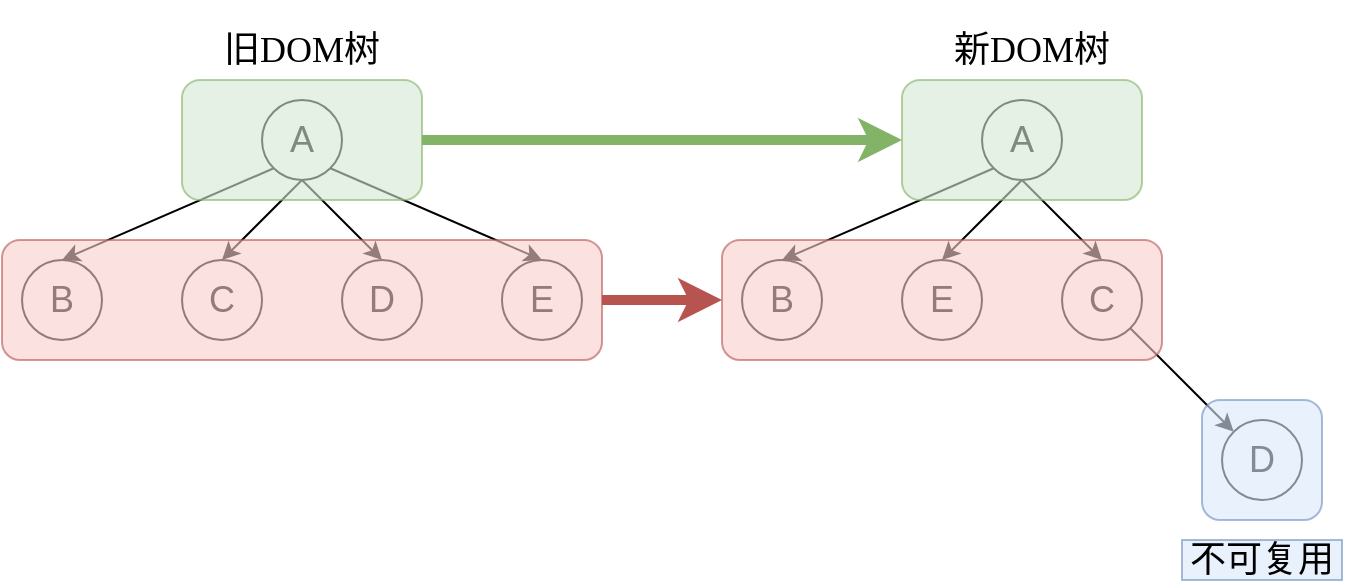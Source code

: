<mxfile version="14.1.2" type="github">
  <diagram id="vv8O67tImIsYpwHOuYqv" name="Page-1">
    <mxGraphModel dx="1550" dy="1949" grid="1" gridSize="10" guides="1" tooltips="1" connect="1" arrows="1" fold="1" page="1" pageScale="1" pageWidth="827" pageHeight="1169" math="0" shadow="0">
      <root>
        <mxCell id="0" />
        <mxCell id="1" parent="0" />
        <mxCell id="V1IsNGdMlHH5mV4LZ8SK-8" style="rounded=0;orthogonalLoop=1;jettySize=auto;html=1;exitX=0;exitY=1;exitDx=0;exitDy=0;entryX=0.5;entryY=0;entryDx=0;entryDy=0;" parent="1" source="V1IsNGdMlHH5mV4LZ8SK-2" target="V1IsNGdMlHH5mV4LZ8SK-4" edge="1">
          <mxGeometry relative="1" as="geometry" />
        </mxCell>
        <mxCell id="V1IsNGdMlHH5mV4LZ8SK-9" style="edgeStyle=none;rounded=0;orthogonalLoop=1;jettySize=auto;html=1;exitX=0.5;exitY=1;exitDx=0;exitDy=0;entryX=0.5;entryY=0;entryDx=0;entryDy=0;" parent="1" source="V1IsNGdMlHH5mV4LZ8SK-2" target="V1IsNGdMlHH5mV4LZ8SK-5" edge="1">
          <mxGeometry relative="1" as="geometry" />
        </mxCell>
        <mxCell id="V1IsNGdMlHH5mV4LZ8SK-10" style="edgeStyle=none;rounded=0;orthogonalLoop=1;jettySize=auto;html=1;exitX=0.5;exitY=1;exitDx=0;exitDy=0;entryX=0.5;entryY=0;entryDx=0;entryDy=0;" parent="1" source="V1IsNGdMlHH5mV4LZ8SK-2" target="V1IsNGdMlHH5mV4LZ8SK-6" edge="1">
          <mxGeometry relative="1" as="geometry" />
        </mxCell>
        <mxCell id="V1IsNGdMlHH5mV4LZ8SK-11" style="edgeStyle=none;rounded=0;orthogonalLoop=1;jettySize=auto;html=1;exitX=1;exitY=1;exitDx=0;exitDy=0;entryX=0.5;entryY=0;entryDx=0;entryDy=0;" parent="1" source="V1IsNGdMlHH5mV4LZ8SK-2" target="V1IsNGdMlHH5mV4LZ8SK-7" edge="1">
          <mxGeometry relative="1" as="geometry" />
        </mxCell>
        <mxCell id="V1IsNGdMlHH5mV4LZ8SK-2" value="&lt;font style=&quot;font-size: 18px&quot;&gt;A&lt;/font&gt;" style="ellipse;whiteSpace=wrap;html=1;aspect=fixed;" parent="1" vertex="1">
          <mxGeometry x="160" y="40" width="40" height="40" as="geometry" />
        </mxCell>
        <mxCell id="V1IsNGdMlHH5mV4LZ8SK-4" value="&lt;font style=&quot;font-size: 18px&quot;&gt;B&lt;/font&gt;" style="ellipse;whiteSpace=wrap;html=1;aspect=fixed;" parent="1" vertex="1">
          <mxGeometry x="40" y="120" width="40" height="40" as="geometry" />
        </mxCell>
        <mxCell id="V1IsNGdMlHH5mV4LZ8SK-5" value="&lt;font style=&quot;font-size: 18px&quot;&gt;C&lt;/font&gt;" style="ellipse;whiteSpace=wrap;html=1;aspect=fixed;" parent="1" vertex="1">
          <mxGeometry x="120" y="120" width="40" height="40" as="geometry" />
        </mxCell>
        <mxCell id="V1IsNGdMlHH5mV4LZ8SK-6" value="&lt;font style=&quot;font-size: 18px&quot;&gt;D&lt;/font&gt;" style="ellipse;whiteSpace=wrap;html=1;aspect=fixed;" parent="1" vertex="1">
          <mxGeometry x="200" y="120" width="40" height="40" as="geometry" />
        </mxCell>
        <mxCell id="V1IsNGdMlHH5mV4LZ8SK-7" value="&lt;font style=&quot;font-size: 18px&quot;&gt;E&lt;/font&gt;" style="ellipse;whiteSpace=wrap;html=1;aspect=fixed;" parent="1" vertex="1">
          <mxGeometry x="280" y="120" width="40" height="40" as="geometry" />
        </mxCell>
        <mxCell id="V1IsNGdMlHH5mV4LZ8SK-12" value="&lt;font face=&quot;Times New Roman&quot; style=&quot;font-size: 18px&quot;&gt;旧DOM树&lt;/font&gt;" style="text;html=1;strokeColor=none;fillColor=none;align=center;verticalAlign=middle;whiteSpace=wrap;rounded=0;" parent="1" vertex="1">
          <mxGeometry x="125" y="-10" width="110" height="50" as="geometry" />
        </mxCell>
        <mxCell id="V1IsNGdMlHH5mV4LZ8SK-13" style="rounded=0;orthogonalLoop=1;jettySize=auto;html=1;exitX=0;exitY=1;exitDx=0;exitDy=0;entryX=0.5;entryY=0;entryDx=0;entryDy=0;" parent="1" source="V1IsNGdMlHH5mV4LZ8SK-17" target="V1IsNGdMlHH5mV4LZ8SK-18" edge="1">
          <mxGeometry relative="1" as="geometry" />
        </mxCell>
        <mxCell id="V1IsNGdMlHH5mV4LZ8SK-14" style="edgeStyle=none;rounded=0;orthogonalLoop=1;jettySize=auto;html=1;exitX=0.5;exitY=1;exitDx=0;exitDy=0;entryX=0.5;entryY=0;entryDx=0;entryDy=0;" parent="1" source="V1IsNGdMlHH5mV4LZ8SK-17" target="V1IsNGdMlHH5mV4LZ8SK-19" edge="1">
          <mxGeometry relative="1" as="geometry" />
        </mxCell>
        <mxCell id="V1IsNGdMlHH5mV4LZ8SK-15" style="edgeStyle=none;rounded=0;orthogonalLoop=1;jettySize=auto;html=1;exitX=0.5;exitY=1;exitDx=0;exitDy=0;entryX=0.5;entryY=0;entryDx=0;entryDy=0;" parent="1" source="V1IsNGdMlHH5mV4LZ8SK-17" target="V1IsNGdMlHH5mV4LZ8SK-20" edge="1">
          <mxGeometry relative="1" as="geometry" />
        </mxCell>
        <mxCell id="V1IsNGdMlHH5mV4LZ8SK-16" style="edgeStyle=none;rounded=0;orthogonalLoop=1;jettySize=auto;html=1;exitX=1;exitY=1;exitDx=0;exitDy=0;entryX=0;entryY=0;entryDx=0;entryDy=0;" parent="1" source="V1IsNGdMlHH5mV4LZ8SK-20" target="V1IsNGdMlHH5mV4LZ8SK-21" edge="1">
          <mxGeometry relative="1" as="geometry" />
        </mxCell>
        <mxCell id="V1IsNGdMlHH5mV4LZ8SK-17" value="&lt;font style=&quot;font-size: 18px&quot;&gt;A&lt;/font&gt;" style="ellipse;whiteSpace=wrap;html=1;aspect=fixed;" parent="1" vertex="1">
          <mxGeometry x="520" y="40" width="40" height="40" as="geometry" />
        </mxCell>
        <mxCell id="V1IsNGdMlHH5mV4LZ8SK-18" value="&lt;font style=&quot;font-size: 18px&quot;&gt;B&lt;/font&gt;" style="ellipse;whiteSpace=wrap;html=1;aspect=fixed;" parent="1" vertex="1">
          <mxGeometry x="400" y="120" width="40" height="40" as="geometry" />
        </mxCell>
        <mxCell id="V1IsNGdMlHH5mV4LZ8SK-19" value="&lt;font style=&quot;font-size: 18px&quot;&gt;E&lt;/font&gt;" style="ellipse;whiteSpace=wrap;html=1;aspect=fixed;" parent="1" vertex="1">
          <mxGeometry x="480" y="120" width="40" height="40" as="geometry" />
        </mxCell>
        <mxCell id="V1IsNGdMlHH5mV4LZ8SK-20" value="&lt;font style=&quot;font-size: 18px&quot;&gt;C&lt;/font&gt;" style="ellipse;whiteSpace=wrap;html=1;aspect=fixed;" parent="1" vertex="1">
          <mxGeometry x="560" y="120" width="40" height="40" as="geometry" />
        </mxCell>
        <mxCell id="V1IsNGdMlHH5mV4LZ8SK-21" value="&lt;font style=&quot;font-size: 18px&quot;&gt;D&lt;/font&gt;" style="ellipse;whiteSpace=wrap;html=1;aspect=fixed;" parent="1" vertex="1">
          <mxGeometry x="640" y="200" width="40" height="40" as="geometry" />
        </mxCell>
        <mxCell id="V1IsNGdMlHH5mV4LZ8SK-22" value="&lt;font face=&quot;Times New Roman&quot; style=&quot;font-size: 18px&quot;&gt;新DOM树&lt;/font&gt;" style="text;html=1;strokeColor=none;fillColor=none;align=center;verticalAlign=middle;whiteSpace=wrap;rounded=0;" parent="1" vertex="1">
          <mxGeometry x="490" y="-10" width="110" height="50" as="geometry" />
        </mxCell>
        <mxCell id="DXlCyL1Qz88-cnKDvmDq-4" style="edgeStyle=orthogonalEdgeStyle;rounded=0;orthogonalLoop=1;jettySize=auto;html=1;exitX=1;exitY=0.5;exitDx=0;exitDy=0;entryX=0;entryY=0.5;entryDx=0;entryDy=0;fillColor=#d5e8d4;strokeColor=#82b366;strokeWidth=5;" edge="1" parent="1" source="DXlCyL1Qz88-cnKDvmDq-2" target="DXlCyL1Qz88-cnKDvmDq-3">
          <mxGeometry relative="1" as="geometry" />
        </mxCell>
        <mxCell id="DXlCyL1Qz88-cnKDvmDq-2" value="" style="rounded=1;whiteSpace=wrap;html=1;fillColor=#d5e8d4;strokeColor=#82b366;opacity=60;" vertex="1" parent="1">
          <mxGeometry x="120" y="30" width="120" height="60" as="geometry" />
        </mxCell>
        <mxCell id="DXlCyL1Qz88-cnKDvmDq-3" value="" style="rounded=1;whiteSpace=wrap;html=1;fillColor=#d5e8d4;strokeColor=#82b366;opacity=60;" vertex="1" parent="1">
          <mxGeometry x="480" y="30" width="120" height="60" as="geometry" />
        </mxCell>
        <mxCell id="DXlCyL1Qz88-cnKDvmDq-7" style="edgeStyle=orthogonalEdgeStyle;rounded=0;orthogonalLoop=1;jettySize=auto;html=1;exitX=1;exitY=0.5;exitDx=0;exitDy=0;entryX=0;entryY=0.5;entryDx=0;entryDy=0;strokeWidth=5;fillColor=#f8cecc;strokeColor=#b85450;" edge="1" parent="1" source="DXlCyL1Qz88-cnKDvmDq-5" target="DXlCyL1Qz88-cnKDvmDq-6">
          <mxGeometry relative="1" as="geometry" />
        </mxCell>
        <mxCell id="DXlCyL1Qz88-cnKDvmDq-5" value="" style="rounded=1;whiteSpace=wrap;html=1;fillColor=#f8cecc;strokeColor=#b85450;opacity=60;" vertex="1" parent="1">
          <mxGeometry x="30" y="110" width="300" height="60" as="geometry" />
        </mxCell>
        <mxCell id="DXlCyL1Qz88-cnKDvmDq-6" value="" style="rounded=1;whiteSpace=wrap;html=1;fillColor=#f8cecc;strokeColor=#b85450;opacity=60;" vertex="1" parent="1">
          <mxGeometry x="390" y="110" width="220" height="60" as="geometry" />
        </mxCell>
        <mxCell id="DXlCyL1Qz88-cnKDvmDq-8" value="" style="rounded=1;whiteSpace=wrap;html=1;fillColor=#dae8fc;strokeColor=#6c8ebf;opacity=60;" vertex="1" parent="1">
          <mxGeometry x="630" y="190" width="60" height="60" as="geometry" />
        </mxCell>
        <mxCell id="DXlCyL1Qz88-cnKDvmDq-10" value="&lt;font face=&quot;Times New Roman&quot; style=&quot;font-size: 18px&quot;&gt;不可复用&lt;/font&gt;" style="text;html=1;strokeColor=#6c8ebf;fillColor=#dae8fc;align=center;verticalAlign=middle;whiteSpace=wrap;rounded=0;opacity=60;" vertex="1" parent="1">
          <mxGeometry x="620" y="260" width="80" height="20" as="geometry" />
        </mxCell>
      </root>
    </mxGraphModel>
  </diagram>
</mxfile>
